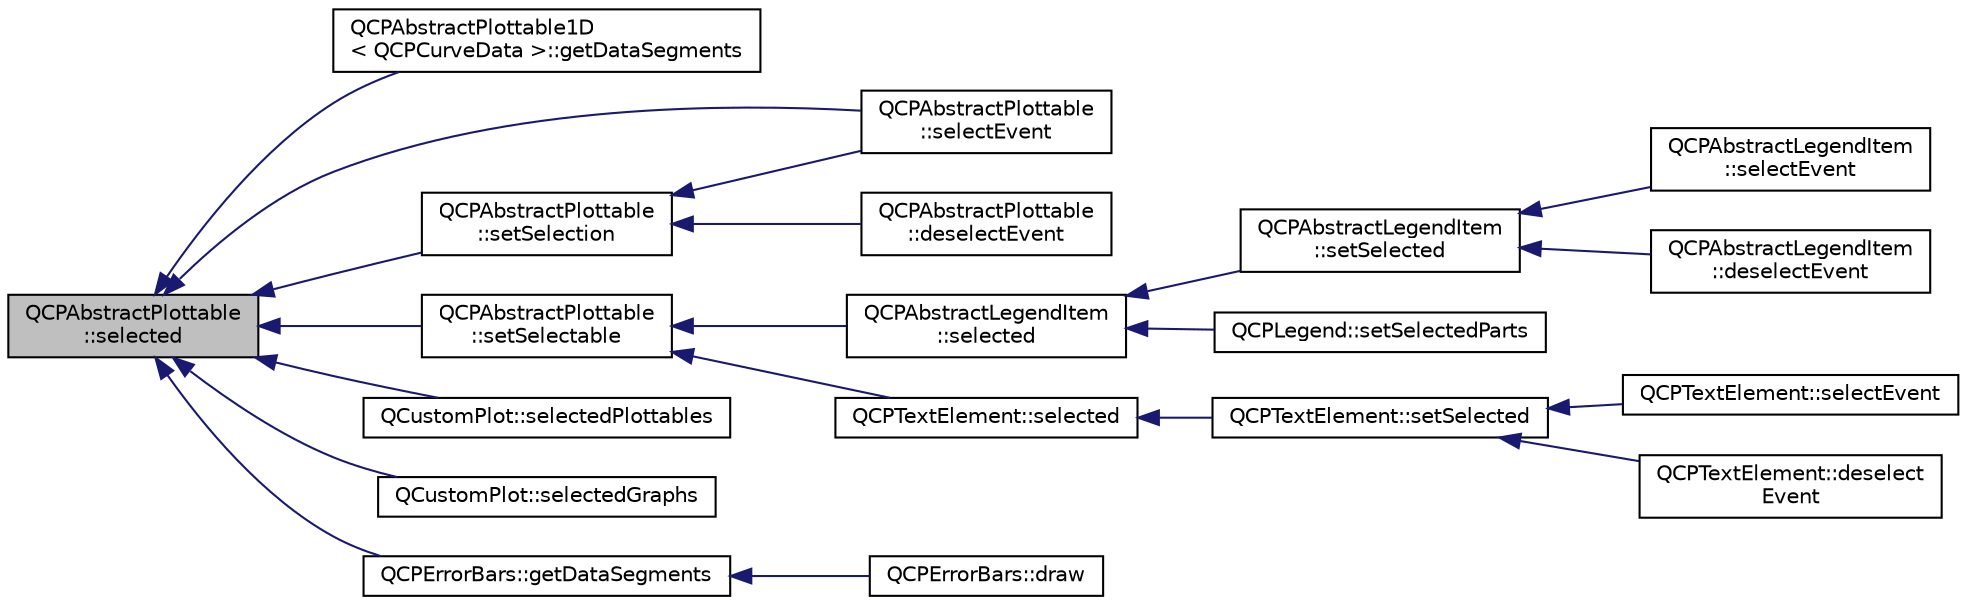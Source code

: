 digraph "QCPAbstractPlottable::selected"
{
  edge [fontname="Helvetica",fontsize="10",labelfontname="Helvetica",labelfontsize="10"];
  node [fontname="Helvetica",fontsize="10",shape=record];
  rankdir="LR";
  Node435 [label="QCPAbstractPlottable\l::selected",height=0.2,width=0.4,color="black", fillcolor="grey75", style="filled", fontcolor="black"];
  Node435 -> Node436 [dir="back",color="midnightblue",fontsize="10",style="solid",fontname="Helvetica"];
  Node436 [label="QCPAbstractPlottable1D\l\< QCPCurveData \>::getDataSegments",height=0.2,width=0.4,color="black", fillcolor="white", style="filled",URL="$class_q_c_p_abstract_plottable1_d.html#ae890e62ce403c54f575c73b9529f1af8"];
  Node435 -> Node437 [dir="back",color="midnightblue",fontsize="10",style="solid",fontname="Helvetica"];
  Node437 [label="QCPAbstractPlottable\l::setSelection",height=0.2,width=0.4,color="black", fillcolor="white", style="filled",URL="$class_q_c_p_abstract_plottable.html#a219bc5403a9d85d3129165ec3f5ae436"];
  Node437 -> Node438 [dir="back",color="midnightblue",fontsize="10",style="solid",fontname="Helvetica"];
  Node438 [label="QCPAbstractPlottable\l::selectEvent",height=0.2,width=0.4,color="black", fillcolor="white", style="filled",URL="$class_q_c_p_abstract_plottable.html#a2d488568cf16600dd81fa23d7d439829"];
  Node437 -> Node439 [dir="back",color="midnightblue",fontsize="10",style="solid",fontname="Helvetica"];
  Node439 [label="QCPAbstractPlottable\l::deselectEvent",height=0.2,width=0.4,color="black", fillcolor="white", style="filled",URL="$class_q_c_p_abstract_plottable.html#a9b104d9da4f38f934363945c313bf82e"];
  Node435 -> Node440 [dir="back",color="midnightblue",fontsize="10",style="solid",fontname="Helvetica"];
  Node440 [label="QCPAbstractPlottable\l::setSelectable",height=0.2,width=0.4,color="black", fillcolor="white", style="filled",URL="$class_q_c_p_abstract_plottable.html#ac238d6e910f976f1f30d41c2bca44ac3"];
  Node440 -> Node441 [dir="back",color="midnightblue",fontsize="10",style="solid",fontname="Helvetica"];
  Node441 [label="QCPAbstractLegendItem\l::selected",height=0.2,width=0.4,color="black", fillcolor="white", style="filled",URL="$class_q_c_p_abstract_legend_item.html#adf427dbb05d5f1a8e84c6abcb05becdf"];
  Node441 -> Node442 [dir="back",color="midnightblue",fontsize="10",style="solid",fontname="Helvetica"];
  Node442 [label="QCPAbstractLegendItem\l::setSelected",height=0.2,width=0.4,color="black", fillcolor="white", style="filled",URL="$class_q_c_p_abstract_legend_item.html#a6eed93b0ab99cb3eabb043fb08179c2b"];
  Node442 -> Node443 [dir="back",color="midnightblue",fontsize="10",style="solid",fontname="Helvetica"];
  Node443 [label="QCPAbstractLegendItem\l::selectEvent",height=0.2,width=0.4,color="black", fillcolor="white", style="filled",URL="$class_q_c_p_abstract_legend_item.html#a0081acfd8c4bb8ac4e9dcfe0f6c49b74"];
  Node442 -> Node444 [dir="back",color="midnightblue",fontsize="10",style="solid",fontname="Helvetica"];
  Node444 [label="QCPAbstractLegendItem\l::deselectEvent",height=0.2,width=0.4,color="black", fillcolor="white", style="filled",URL="$class_q_c_p_abstract_legend_item.html#aa1c0620558cc8e2a2e6fb7ab558f6097"];
  Node441 -> Node445 [dir="back",color="midnightblue",fontsize="10",style="solid",fontname="Helvetica"];
  Node445 [label="QCPLegend::setSelectedParts",height=0.2,width=0.4,color="black", fillcolor="white", style="filled",URL="$class_q_c_p_legend.html#a2aee309bb5c2a794b1987f3fc97f8ad8"];
  Node440 -> Node446 [dir="back",color="midnightblue",fontsize="10",style="solid",fontname="Helvetica"];
  Node446 [label="QCPTextElement::selected",height=0.2,width=0.4,color="black", fillcolor="white", style="filled",URL="$class_q_c_p_text_element.html#a135d1ad0aa97a245b4247c3292ff551c"];
  Node446 -> Node447 [dir="back",color="midnightblue",fontsize="10",style="solid",fontname="Helvetica"];
  Node447 [label="QCPTextElement::setSelected",height=0.2,width=0.4,color="black", fillcolor="white", style="filled",URL="$class_q_c_p_text_element.html#aba5521f9fb22a5f3d2f09ab37d4a1751"];
  Node447 -> Node448 [dir="back",color="midnightblue",fontsize="10",style="solid",fontname="Helvetica"];
  Node448 [label="QCPTextElement::selectEvent",height=0.2,width=0.4,color="black", fillcolor="white", style="filled",URL="$class_q_c_p_text_element.html#a8d696ea82fa7bf743e01858039c03525"];
  Node447 -> Node449 [dir="back",color="midnightblue",fontsize="10",style="solid",fontname="Helvetica"];
  Node449 [label="QCPTextElement::deselect\lEvent",height=0.2,width=0.4,color="black", fillcolor="white", style="filled",URL="$class_q_c_p_text_element.html#a9a631a9deb9d82089a9d52de1744accf"];
  Node435 -> Node438 [dir="back",color="midnightblue",fontsize="10",style="solid",fontname="Helvetica"];
  Node435 -> Node450 [dir="back",color="midnightblue",fontsize="10",style="solid",fontname="Helvetica"];
  Node450 [label="QCustomPlot::selectedPlottables",height=0.2,width=0.4,color="black", fillcolor="white", style="filled",URL="$class_q_custom_plot.html#a747faaab57c56891e901a1e97fa4359a"];
  Node435 -> Node451 [dir="back",color="midnightblue",fontsize="10",style="solid",fontname="Helvetica"];
  Node451 [label="QCustomPlot::selectedGraphs",height=0.2,width=0.4,color="black", fillcolor="white", style="filled",URL="$class_q_custom_plot.html#ad3547aded026d8a9ae6ef13a69080d06"];
  Node435 -> Node452 [dir="back",color="midnightblue",fontsize="10",style="solid",fontname="Helvetica"];
  Node452 [label="QCPErrorBars::getDataSegments",height=0.2,width=0.4,color="black", fillcolor="white", style="filled",URL="$class_q_c_p_error_bars.html#a243e0bb2563fc2e9f08efd77e7175abf"];
  Node452 -> Node453 [dir="back",color="midnightblue",fontsize="10",style="solid",fontname="Helvetica"];
  Node453 [label="QCPErrorBars::draw",height=0.2,width=0.4,color="black", fillcolor="white", style="filled",URL="$class_q_c_p_error_bars.html#a801e85931372abf2a1034bfb2eac5cd2"];
}
